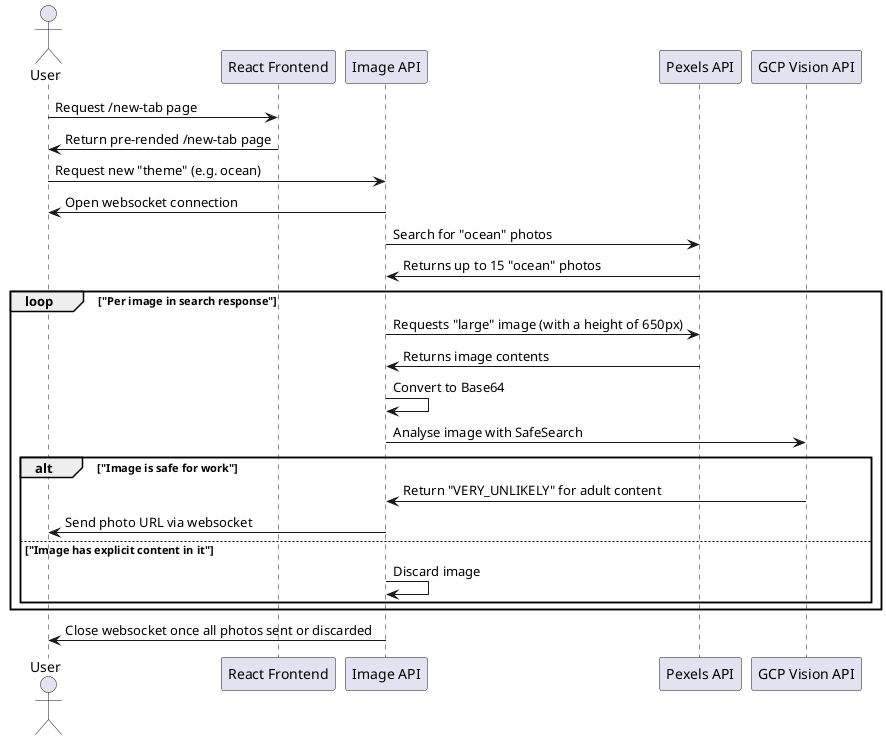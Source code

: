 @startuml Theme Picking

actor "User" as user
participant "React Frontend" as frontend
participant "Image API" as imageapi
participant "Pexels API" as pexels
participant "GCP Vision API" as gcpvision

user -> frontend : Request /new-tab page
user <- frontend : Return pre-rended /new-tab page

user -> imageapi : Request new "theme" (e.g. ocean)
user <- imageapi : Open websocket connection
imageapi -> pexels : Search for "ocean" photos
imageapi <- pexels : Returns up to 15 "ocean" photos

loop "Per image in search response"
    imageapi -> pexels : Requests "large" image (with a height of 650px)
    imageapi <- pexels : Returns image contents
    imageapi -> imageapi : Convert to Base64
    imageapi -> gcpvision : Analyse image with SafeSearch
    alt "Image is safe for work"
    imageapi <- gcpvision : Return "VERY_UNLIKELY" for adult content
    user <- imageapi : Send photo URL via websocket
    else "Image has explicit content in it"
    imageapi -> imageapi : Discard image
    end
end

user <- imageapi : Close websocket once all photos sent or discarded

@enduml